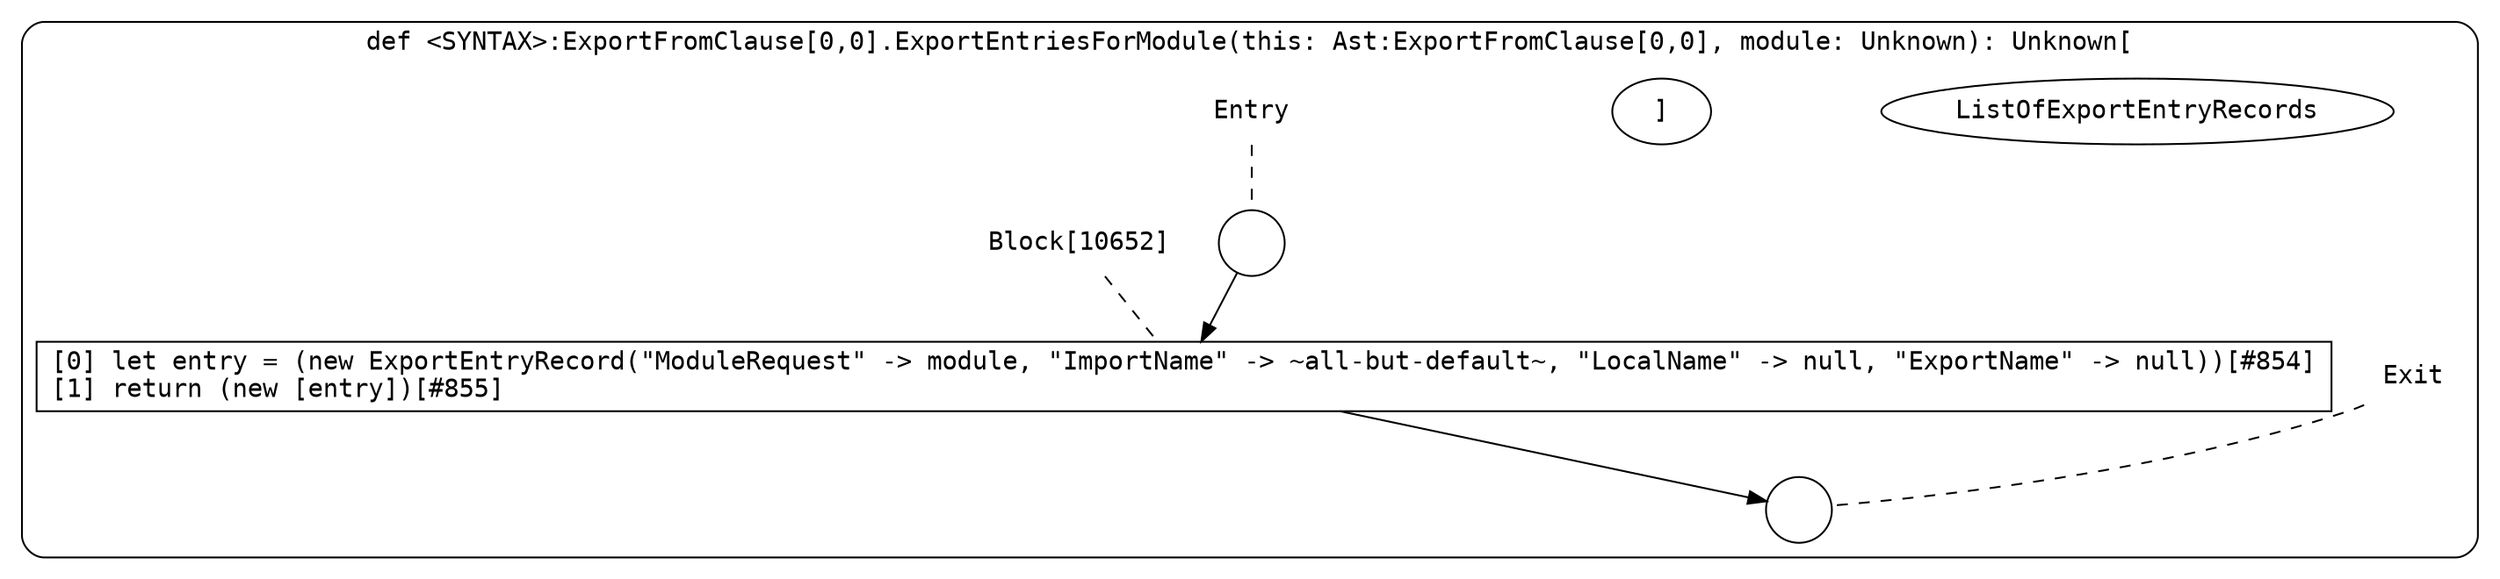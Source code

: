 digraph {
  graph [fontname = "Consolas"]
  node [fontname = "Consolas"]
  edge [fontname = "Consolas"]
  subgraph cluster1964 {
    label = "def <SYNTAX>:ExportFromClause[0,0].ExportEntriesForModule(this: Ast:ExportFromClause[0,0], module: Unknown): Unknown["ListOfExportEntryRecords"]"
    style = rounded
    cluster1964_entry_name [shape=none, label=<<font color="black">Entry</font>>]
    cluster1964_entry_name -> cluster1964_entry [arrowhead=none, color="black", style=dashed]
    cluster1964_entry [shape=circle label=" " color="black" fillcolor="white" style=filled]
    cluster1964_entry -> node10652 [color="black"]
    cluster1964_exit_name [shape=none, label=<<font color="black">Exit</font>>]
    cluster1964_exit_name -> cluster1964_exit [arrowhead=none, color="black", style=dashed]
    cluster1964_exit [shape=circle label=" " color="black" fillcolor="white" style=filled]
    node10652_name [shape=none, label=<<font color="black">Block[10652]</font>>]
    node10652_name -> node10652 [arrowhead=none, color="black", style=dashed]
    node10652 [shape=box, label=<<font color="black">[0] let entry = (new ExportEntryRecord(&quot;ModuleRequest&quot; -&gt; module, &quot;ImportName&quot; -&gt; ~all-but-default~, &quot;LocalName&quot; -&gt; null, &quot;ExportName&quot; -&gt; null))[#854]<BR ALIGN="LEFT"/>[1] return (new [entry])[#855]<BR ALIGN="LEFT"/></font>> color="black" fillcolor="white", style=filled]
    node10652 -> cluster1964_exit [color="black"]
  }
}